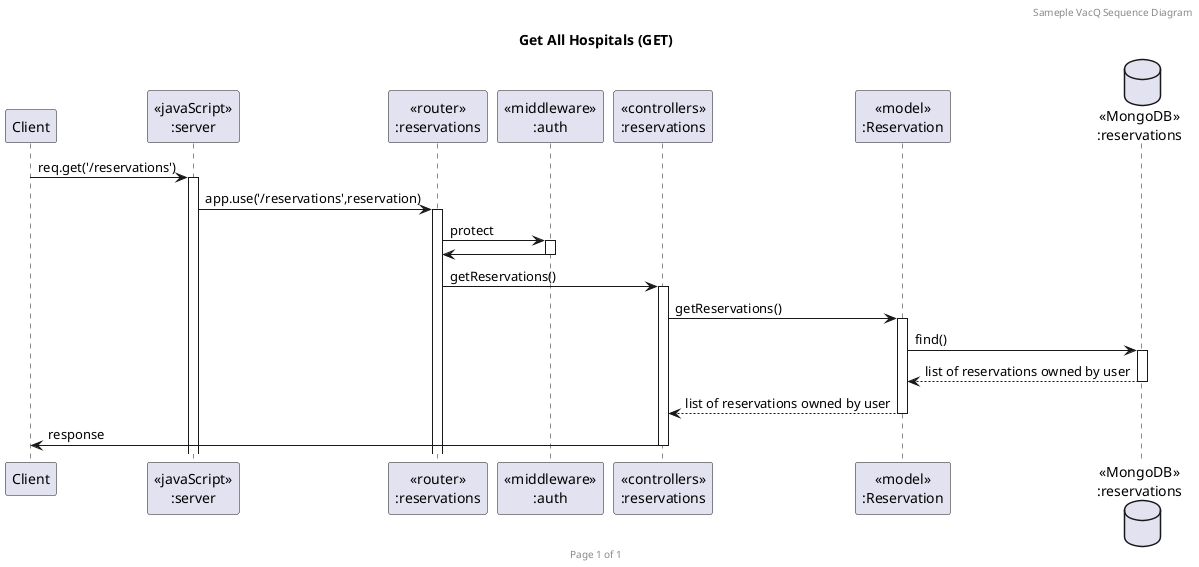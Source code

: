 @startuml Get All Hospitals (GET)

header Sameple VacQ Sequence Diagram
footer Page %page% of %lastpage%
title "Get All Hospitals (GET)"

participant "Client" as client
participant "<<javaScript>>\n:server" as server
participant "<<router>>\n:reservations" as routerReservation
participant "<<middleware>>\n:auth" as middleware
participant "<<controllers>>\n:reservations" as controllersReservation
' participant "<<helper>>\n:helper" as helper
participant "<<model>>\n:Reservation" as modelReservation
database "<<MongoDB>>\n:reservations" as ReservationDatabase

client->server ++:req.get('/reservations')
server->routerReservation ++:app.use('/reservations',reservation)
routerReservation -> middleware ++: protect
middleware -> routerReservation --: 
routerReservation -> controllersReservation ++:getReservations()
controllersReservation->modelReservation ++:getReservations()
modelReservation ->ReservationDatabase ++: find()
ReservationDatabase --> modelReservation --: list of reservations owned by user
controllersReservation <-- modelReservation --:list of reservations owned by user
controllersReservation->client --:response

@enduml
